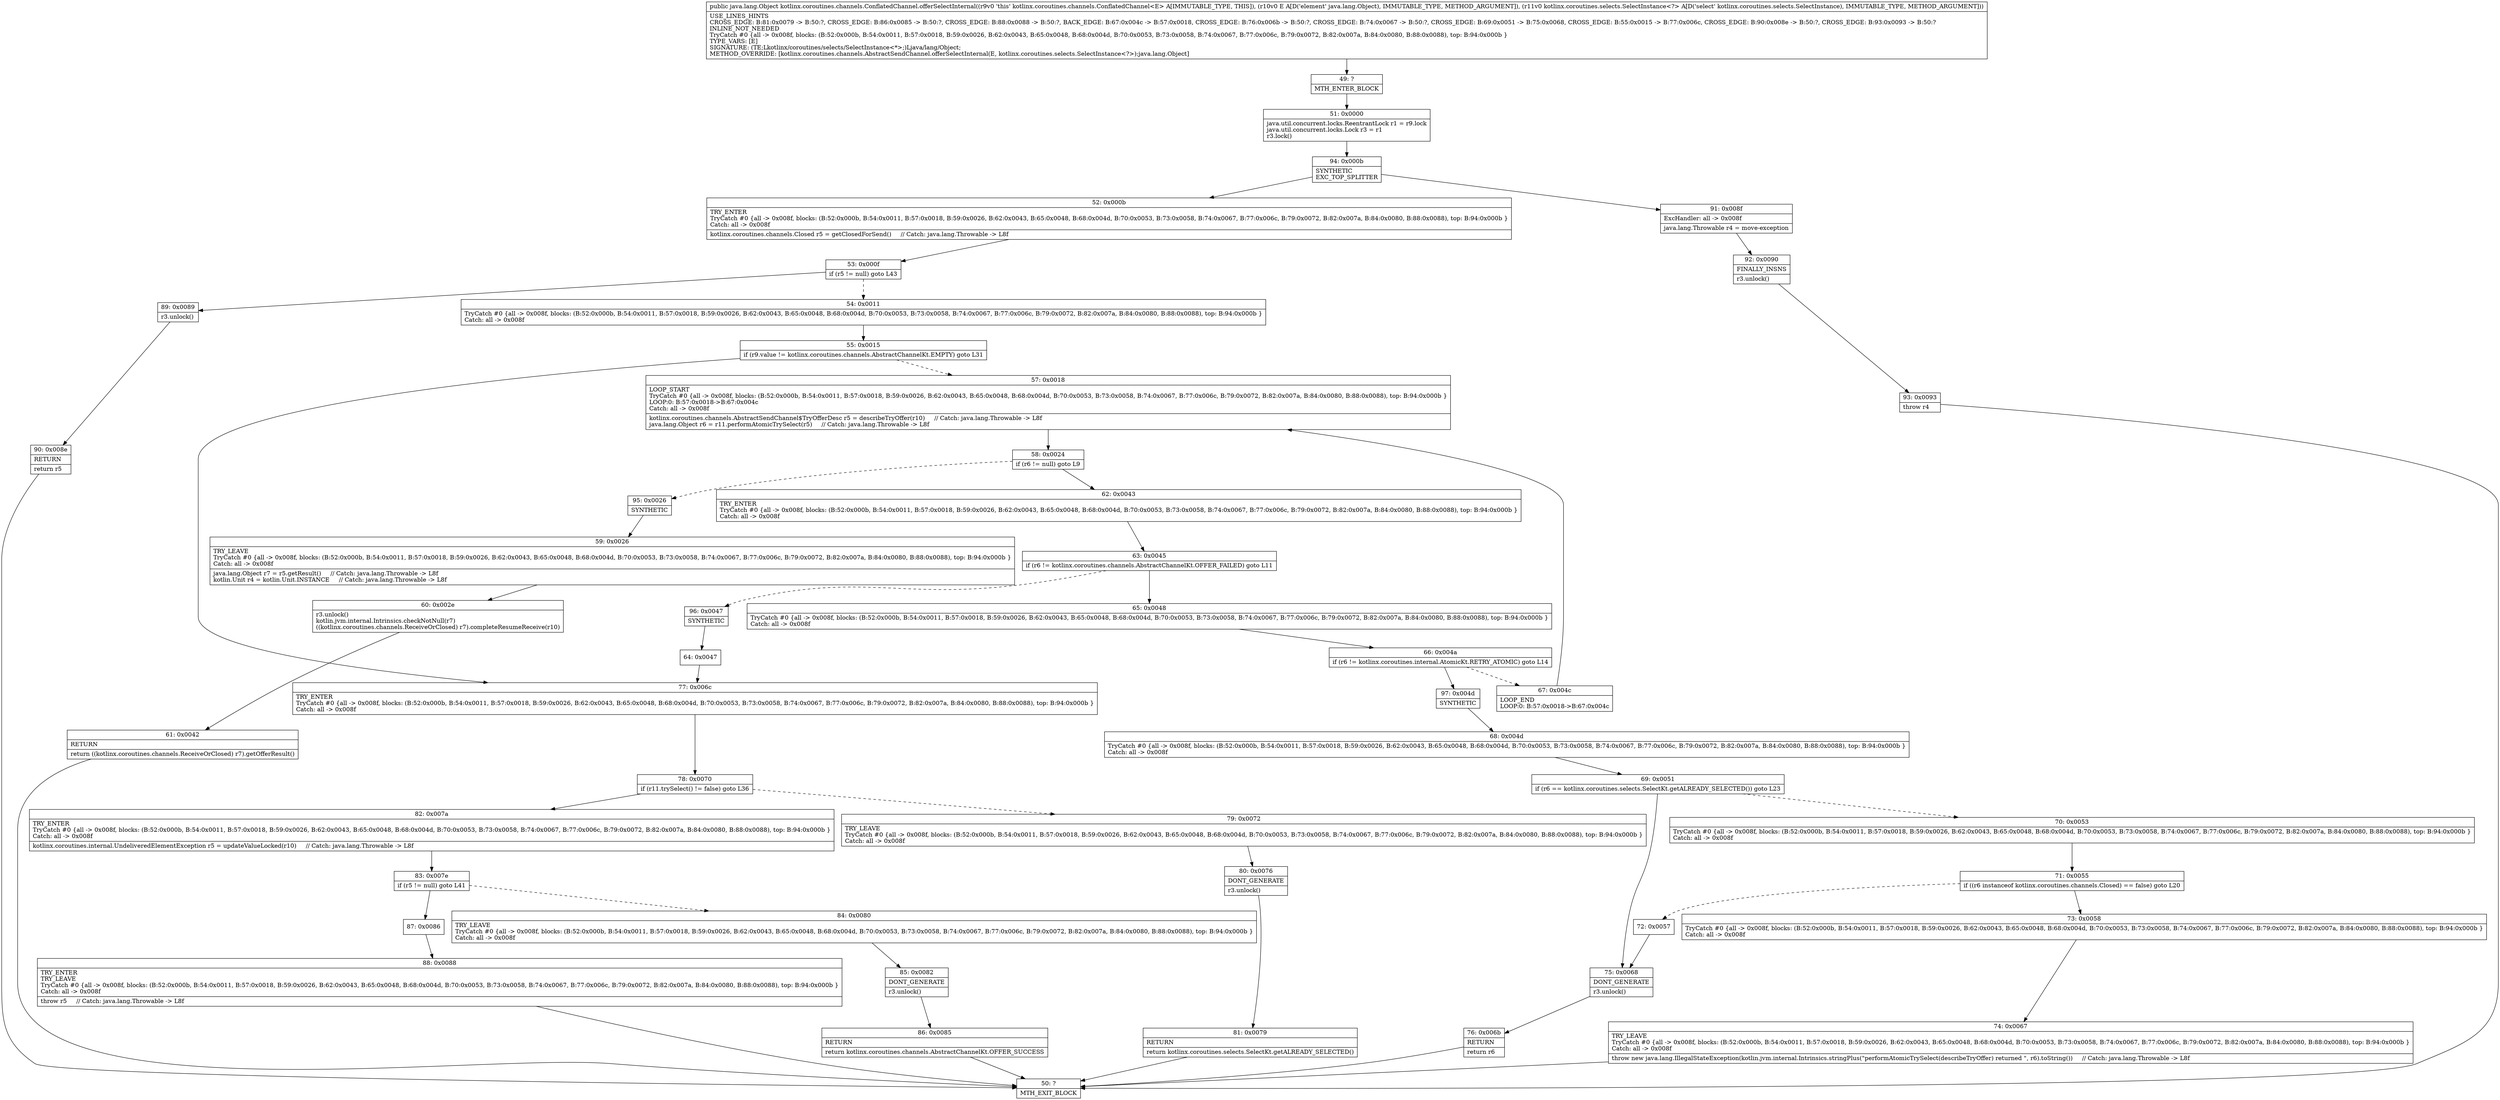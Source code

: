 digraph "CFG forkotlinx.coroutines.channels.ConflatedChannel.offerSelectInternal(Ljava\/lang\/Object;Lkotlinx\/coroutines\/selects\/SelectInstance;)Ljava\/lang\/Object;" {
Node_49 [shape=record,label="{49\:\ ?|MTH_ENTER_BLOCK\l}"];
Node_51 [shape=record,label="{51\:\ 0x0000|java.util.concurrent.locks.ReentrantLock r1 = r9.lock\ljava.util.concurrent.locks.Lock r3 = r1\lr3.lock()\l}"];
Node_94 [shape=record,label="{94\:\ 0x000b|SYNTHETIC\lEXC_TOP_SPLITTER\l}"];
Node_52 [shape=record,label="{52\:\ 0x000b|TRY_ENTER\lTryCatch #0 \{all \-\> 0x008f, blocks: (B:52:0x000b, B:54:0x0011, B:57:0x0018, B:59:0x0026, B:62:0x0043, B:65:0x0048, B:68:0x004d, B:70:0x0053, B:73:0x0058, B:74:0x0067, B:77:0x006c, B:79:0x0072, B:82:0x007a, B:84:0x0080, B:88:0x0088), top: B:94:0x000b \}\lCatch: all \-\> 0x008f\l|kotlinx.coroutines.channels.Closed r5 = getClosedForSend()     \/\/ Catch: java.lang.Throwable \-\> L8f\l}"];
Node_53 [shape=record,label="{53\:\ 0x000f|if (r5 != null) goto L43\l}"];
Node_54 [shape=record,label="{54\:\ 0x0011|TryCatch #0 \{all \-\> 0x008f, blocks: (B:52:0x000b, B:54:0x0011, B:57:0x0018, B:59:0x0026, B:62:0x0043, B:65:0x0048, B:68:0x004d, B:70:0x0053, B:73:0x0058, B:74:0x0067, B:77:0x006c, B:79:0x0072, B:82:0x007a, B:84:0x0080, B:88:0x0088), top: B:94:0x000b \}\lCatch: all \-\> 0x008f\l}"];
Node_55 [shape=record,label="{55\:\ 0x0015|if (r9.value != kotlinx.coroutines.channels.AbstractChannelKt.EMPTY) goto L31\l}"];
Node_57 [shape=record,label="{57\:\ 0x0018|LOOP_START\lTryCatch #0 \{all \-\> 0x008f, blocks: (B:52:0x000b, B:54:0x0011, B:57:0x0018, B:59:0x0026, B:62:0x0043, B:65:0x0048, B:68:0x004d, B:70:0x0053, B:73:0x0058, B:74:0x0067, B:77:0x006c, B:79:0x0072, B:82:0x007a, B:84:0x0080, B:88:0x0088), top: B:94:0x000b \}\lLOOP:0: B:57:0x0018\-\>B:67:0x004c\lCatch: all \-\> 0x008f\l|kotlinx.coroutines.channels.AbstractSendChannel$TryOfferDesc r5 = describeTryOffer(r10)     \/\/ Catch: java.lang.Throwable \-\> L8f\ljava.lang.Object r6 = r11.performAtomicTrySelect(r5)     \/\/ Catch: java.lang.Throwable \-\> L8f\l}"];
Node_58 [shape=record,label="{58\:\ 0x0024|if (r6 != null) goto L9\l}"];
Node_62 [shape=record,label="{62\:\ 0x0043|TRY_ENTER\lTryCatch #0 \{all \-\> 0x008f, blocks: (B:52:0x000b, B:54:0x0011, B:57:0x0018, B:59:0x0026, B:62:0x0043, B:65:0x0048, B:68:0x004d, B:70:0x0053, B:73:0x0058, B:74:0x0067, B:77:0x006c, B:79:0x0072, B:82:0x007a, B:84:0x0080, B:88:0x0088), top: B:94:0x000b \}\lCatch: all \-\> 0x008f\l}"];
Node_63 [shape=record,label="{63\:\ 0x0045|if (r6 != kotlinx.coroutines.channels.AbstractChannelKt.OFFER_FAILED) goto L11\l}"];
Node_65 [shape=record,label="{65\:\ 0x0048|TryCatch #0 \{all \-\> 0x008f, blocks: (B:52:0x000b, B:54:0x0011, B:57:0x0018, B:59:0x0026, B:62:0x0043, B:65:0x0048, B:68:0x004d, B:70:0x0053, B:73:0x0058, B:74:0x0067, B:77:0x006c, B:79:0x0072, B:82:0x007a, B:84:0x0080, B:88:0x0088), top: B:94:0x000b \}\lCatch: all \-\> 0x008f\l}"];
Node_66 [shape=record,label="{66\:\ 0x004a|if (r6 != kotlinx.coroutines.internal.AtomicKt.RETRY_ATOMIC) goto L14\l}"];
Node_67 [shape=record,label="{67\:\ 0x004c|LOOP_END\lLOOP:0: B:57:0x0018\-\>B:67:0x004c\l}"];
Node_97 [shape=record,label="{97\:\ 0x004d|SYNTHETIC\l}"];
Node_68 [shape=record,label="{68\:\ 0x004d|TryCatch #0 \{all \-\> 0x008f, blocks: (B:52:0x000b, B:54:0x0011, B:57:0x0018, B:59:0x0026, B:62:0x0043, B:65:0x0048, B:68:0x004d, B:70:0x0053, B:73:0x0058, B:74:0x0067, B:77:0x006c, B:79:0x0072, B:82:0x007a, B:84:0x0080, B:88:0x0088), top: B:94:0x000b \}\lCatch: all \-\> 0x008f\l}"];
Node_69 [shape=record,label="{69\:\ 0x0051|if (r6 == kotlinx.coroutines.selects.SelectKt.getALREADY_SELECTED()) goto L23\l}"];
Node_70 [shape=record,label="{70\:\ 0x0053|TryCatch #0 \{all \-\> 0x008f, blocks: (B:52:0x000b, B:54:0x0011, B:57:0x0018, B:59:0x0026, B:62:0x0043, B:65:0x0048, B:68:0x004d, B:70:0x0053, B:73:0x0058, B:74:0x0067, B:77:0x006c, B:79:0x0072, B:82:0x007a, B:84:0x0080, B:88:0x0088), top: B:94:0x000b \}\lCatch: all \-\> 0x008f\l}"];
Node_71 [shape=record,label="{71\:\ 0x0055|if ((r6 instanceof kotlinx.coroutines.channels.Closed) == false) goto L20\l}"];
Node_72 [shape=record,label="{72\:\ 0x0057}"];
Node_73 [shape=record,label="{73\:\ 0x0058|TryCatch #0 \{all \-\> 0x008f, blocks: (B:52:0x000b, B:54:0x0011, B:57:0x0018, B:59:0x0026, B:62:0x0043, B:65:0x0048, B:68:0x004d, B:70:0x0053, B:73:0x0058, B:74:0x0067, B:77:0x006c, B:79:0x0072, B:82:0x007a, B:84:0x0080, B:88:0x0088), top: B:94:0x000b \}\lCatch: all \-\> 0x008f\l}"];
Node_74 [shape=record,label="{74\:\ 0x0067|TRY_LEAVE\lTryCatch #0 \{all \-\> 0x008f, blocks: (B:52:0x000b, B:54:0x0011, B:57:0x0018, B:59:0x0026, B:62:0x0043, B:65:0x0048, B:68:0x004d, B:70:0x0053, B:73:0x0058, B:74:0x0067, B:77:0x006c, B:79:0x0072, B:82:0x007a, B:84:0x0080, B:88:0x0088), top: B:94:0x000b \}\lCatch: all \-\> 0x008f\l|throw new java.lang.IllegalStateException(kotlin.jvm.internal.Intrinsics.stringPlus(\"performAtomicTrySelect(describeTryOffer) returned \", r6).toString())     \/\/ Catch: java.lang.Throwable \-\> L8f\l}"];
Node_50 [shape=record,label="{50\:\ ?|MTH_EXIT_BLOCK\l}"];
Node_75 [shape=record,label="{75\:\ 0x0068|DONT_GENERATE\l|r3.unlock()\l}"];
Node_76 [shape=record,label="{76\:\ 0x006b|RETURN\l|return r6\l}"];
Node_96 [shape=record,label="{96\:\ 0x0047|SYNTHETIC\l}"];
Node_64 [shape=record,label="{64\:\ 0x0047}"];
Node_95 [shape=record,label="{95\:\ 0x0026|SYNTHETIC\l}"];
Node_59 [shape=record,label="{59\:\ 0x0026|TRY_LEAVE\lTryCatch #0 \{all \-\> 0x008f, blocks: (B:52:0x000b, B:54:0x0011, B:57:0x0018, B:59:0x0026, B:62:0x0043, B:65:0x0048, B:68:0x004d, B:70:0x0053, B:73:0x0058, B:74:0x0067, B:77:0x006c, B:79:0x0072, B:82:0x007a, B:84:0x0080, B:88:0x0088), top: B:94:0x000b \}\lCatch: all \-\> 0x008f\l|java.lang.Object r7 = r5.getResult()     \/\/ Catch: java.lang.Throwable \-\> L8f\lkotlin.Unit r4 = kotlin.Unit.INSTANCE     \/\/ Catch: java.lang.Throwable \-\> L8f\l}"];
Node_60 [shape=record,label="{60\:\ 0x002e|r3.unlock()\lkotlin.jvm.internal.Intrinsics.checkNotNull(r7)\l((kotlinx.coroutines.channels.ReceiveOrClosed) r7).completeResumeReceive(r10)\l}"];
Node_61 [shape=record,label="{61\:\ 0x0042|RETURN\l|return ((kotlinx.coroutines.channels.ReceiveOrClosed) r7).getOfferResult()\l}"];
Node_77 [shape=record,label="{77\:\ 0x006c|TRY_ENTER\lTryCatch #0 \{all \-\> 0x008f, blocks: (B:52:0x000b, B:54:0x0011, B:57:0x0018, B:59:0x0026, B:62:0x0043, B:65:0x0048, B:68:0x004d, B:70:0x0053, B:73:0x0058, B:74:0x0067, B:77:0x006c, B:79:0x0072, B:82:0x007a, B:84:0x0080, B:88:0x0088), top: B:94:0x000b \}\lCatch: all \-\> 0x008f\l}"];
Node_78 [shape=record,label="{78\:\ 0x0070|if (r11.trySelect() != false) goto L36\l}"];
Node_79 [shape=record,label="{79\:\ 0x0072|TRY_LEAVE\lTryCatch #0 \{all \-\> 0x008f, blocks: (B:52:0x000b, B:54:0x0011, B:57:0x0018, B:59:0x0026, B:62:0x0043, B:65:0x0048, B:68:0x004d, B:70:0x0053, B:73:0x0058, B:74:0x0067, B:77:0x006c, B:79:0x0072, B:82:0x007a, B:84:0x0080, B:88:0x0088), top: B:94:0x000b \}\lCatch: all \-\> 0x008f\l}"];
Node_80 [shape=record,label="{80\:\ 0x0076|DONT_GENERATE\l|r3.unlock()\l}"];
Node_81 [shape=record,label="{81\:\ 0x0079|RETURN\l|return kotlinx.coroutines.selects.SelectKt.getALREADY_SELECTED()\l}"];
Node_82 [shape=record,label="{82\:\ 0x007a|TRY_ENTER\lTryCatch #0 \{all \-\> 0x008f, blocks: (B:52:0x000b, B:54:0x0011, B:57:0x0018, B:59:0x0026, B:62:0x0043, B:65:0x0048, B:68:0x004d, B:70:0x0053, B:73:0x0058, B:74:0x0067, B:77:0x006c, B:79:0x0072, B:82:0x007a, B:84:0x0080, B:88:0x0088), top: B:94:0x000b \}\lCatch: all \-\> 0x008f\l|kotlinx.coroutines.internal.UndeliveredElementException r5 = updateValueLocked(r10)     \/\/ Catch: java.lang.Throwable \-\> L8f\l}"];
Node_83 [shape=record,label="{83\:\ 0x007e|if (r5 != null) goto L41\l}"];
Node_84 [shape=record,label="{84\:\ 0x0080|TRY_LEAVE\lTryCatch #0 \{all \-\> 0x008f, blocks: (B:52:0x000b, B:54:0x0011, B:57:0x0018, B:59:0x0026, B:62:0x0043, B:65:0x0048, B:68:0x004d, B:70:0x0053, B:73:0x0058, B:74:0x0067, B:77:0x006c, B:79:0x0072, B:82:0x007a, B:84:0x0080, B:88:0x0088), top: B:94:0x000b \}\lCatch: all \-\> 0x008f\l}"];
Node_85 [shape=record,label="{85\:\ 0x0082|DONT_GENERATE\l|r3.unlock()\l}"];
Node_86 [shape=record,label="{86\:\ 0x0085|RETURN\l|return kotlinx.coroutines.channels.AbstractChannelKt.OFFER_SUCCESS\l}"];
Node_87 [shape=record,label="{87\:\ 0x0086}"];
Node_88 [shape=record,label="{88\:\ 0x0088|TRY_ENTER\lTRY_LEAVE\lTryCatch #0 \{all \-\> 0x008f, blocks: (B:52:0x000b, B:54:0x0011, B:57:0x0018, B:59:0x0026, B:62:0x0043, B:65:0x0048, B:68:0x004d, B:70:0x0053, B:73:0x0058, B:74:0x0067, B:77:0x006c, B:79:0x0072, B:82:0x007a, B:84:0x0080, B:88:0x0088), top: B:94:0x000b \}\lCatch: all \-\> 0x008f\l|throw r5     \/\/ Catch: java.lang.Throwable \-\> L8f\l}"];
Node_89 [shape=record,label="{89\:\ 0x0089|r3.unlock()\l}"];
Node_90 [shape=record,label="{90\:\ 0x008e|RETURN\l|return r5\l}"];
Node_91 [shape=record,label="{91\:\ 0x008f|ExcHandler: all \-\> 0x008f\l|java.lang.Throwable r4 = move\-exception\l}"];
Node_92 [shape=record,label="{92\:\ 0x0090|FINALLY_INSNS\l|r3.unlock()\l}"];
Node_93 [shape=record,label="{93\:\ 0x0093|throw r4\l}"];
MethodNode[shape=record,label="{public java.lang.Object kotlinx.coroutines.channels.ConflatedChannel.offerSelectInternal((r9v0 'this' kotlinx.coroutines.channels.ConflatedChannel\<E\> A[IMMUTABLE_TYPE, THIS]), (r10v0 E A[D('element' java.lang.Object), IMMUTABLE_TYPE, METHOD_ARGUMENT]), (r11v0 kotlinx.coroutines.selects.SelectInstance\<?\> A[D('select' kotlinx.coroutines.selects.SelectInstance), IMMUTABLE_TYPE, METHOD_ARGUMENT]))  | USE_LINES_HINTS\lCROSS_EDGE: B:81:0x0079 \-\> B:50:?, CROSS_EDGE: B:86:0x0085 \-\> B:50:?, CROSS_EDGE: B:88:0x0088 \-\> B:50:?, BACK_EDGE: B:67:0x004c \-\> B:57:0x0018, CROSS_EDGE: B:76:0x006b \-\> B:50:?, CROSS_EDGE: B:74:0x0067 \-\> B:50:?, CROSS_EDGE: B:69:0x0051 \-\> B:75:0x0068, CROSS_EDGE: B:55:0x0015 \-\> B:77:0x006c, CROSS_EDGE: B:90:0x008e \-\> B:50:?, CROSS_EDGE: B:93:0x0093 \-\> B:50:?\lINLINE_NOT_NEEDED\lTryCatch #0 \{all \-\> 0x008f, blocks: (B:52:0x000b, B:54:0x0011, B:57:0x0018, B:59:0x0026, B:62:0x0043, B:65:0x0048, B:68:0x004d, B:70:0x0053, B:73:0x0058, B:74:0x0067, B:77:0x006c, B:79:0x0072, B:82:0x007a, B:84:0x0080, B:88:0x0088), top: B:94:0x000b \}\lTYPE_VARS: [E]\lSIGNATURE: (TE;Lkotlinx\/coroutines\/selects\/SelectInstance\<*\>;)Ljava\/lang\/Object;\lMETHOD_OVERRIDE: [kotlinx.coroutines.channels.AbstractSendChannel.offerSelectInternal(E, kotlinx.coroutines.selects.SelectInstance\<?\>):java.lang.Object]\l}"];
MethodNode -> Node_49;Node_49 -> Node_51;
Node_51 -> Node_94;
Node_94 -> Node_52;
Node_94 -> Node_91;
Node_52 -> Node_53;
Node_53 -> Node_54[style=dashed];
Node_53 -> Node_89;
Node_54 -> Node_55;
Node_55 -> Node_57[style=dashed];
Node_55 -> Node_77;
Node_57 -> Node_58;
Node_58 -> Node_62;
Node_58 -> Node_95[style=dashed];
Node_62 -> Node_63;
Node_63 -> Node_65;
Node_63 -> Node_96[style=dashed];
Node_65 -> Node_66;
Node_66 -> Node_67[style=dashed];
Node_66 -> Node_97;
Node_67 -> Node_57;
Node_97 -> Node_68;
Node_68 -> Node_69;
Node_69 -> Node_70[style=dashed];
Node_69 -> Node_75;
Node_70 -> Node_71;
Node_71 -> Node_72[style=dashed];
Node_71 -> Node_73;
Node_72 -> Node_75;
Node_73 -> Node_74;
Node_74 -> Node_50;
Node_75 -> Node_76;
Node_76 -> Node_50;
Node_96 -> Node_64;
Node_64 -> Node_77;
Node_95 -> Node_59;
Node_59 -> Node_60;
Node_60 -> Node_61;
Node_61 -> Node_50;
Node_77 -> Node_78;
Node_78 -> Node_79[style=dashed];
Node_78 -> Node_82;
Node_79 -> Node_80;
Node_80 -> Node_81;
Node_81 -> Node_50;
Node_82 -> Node_83;
Node_83 -> Node_84[style=dashed];
Node_83 -> Node_87;
Node_84 -> Node_85;
Node_85 -> Node_86;
Node_86 -> Node_50;
Node_87 -> Node_88;
Node_88 -> Node_50;
Node_89 -> Node_90;
Node_90 -> Node_50;
Node_91 -> Node_92;
Node_92 -> Node_93;
Node_93 -> Node_50;
}

